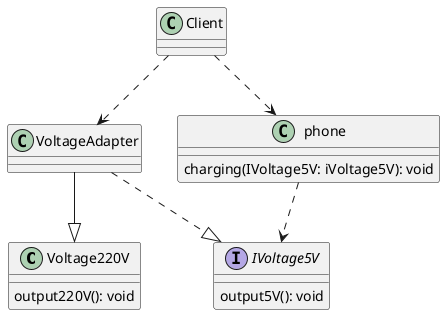 @startuml

class Voltage220V
Voltage220V : output220V(): void

class VoltageAdapter

interface IVoltage5V
IVoltage5V : output5V(): void

class phone
phone : charging(IVoltage5V: iVoltage5V): void

class Client

VoltageAdapter --|> Voltage220V
VoltageAdapter ..|> IVoltage5V

phone ..> IVoltage5V

Client ..> phone
Client ..> VoltageAdapter

@enduml